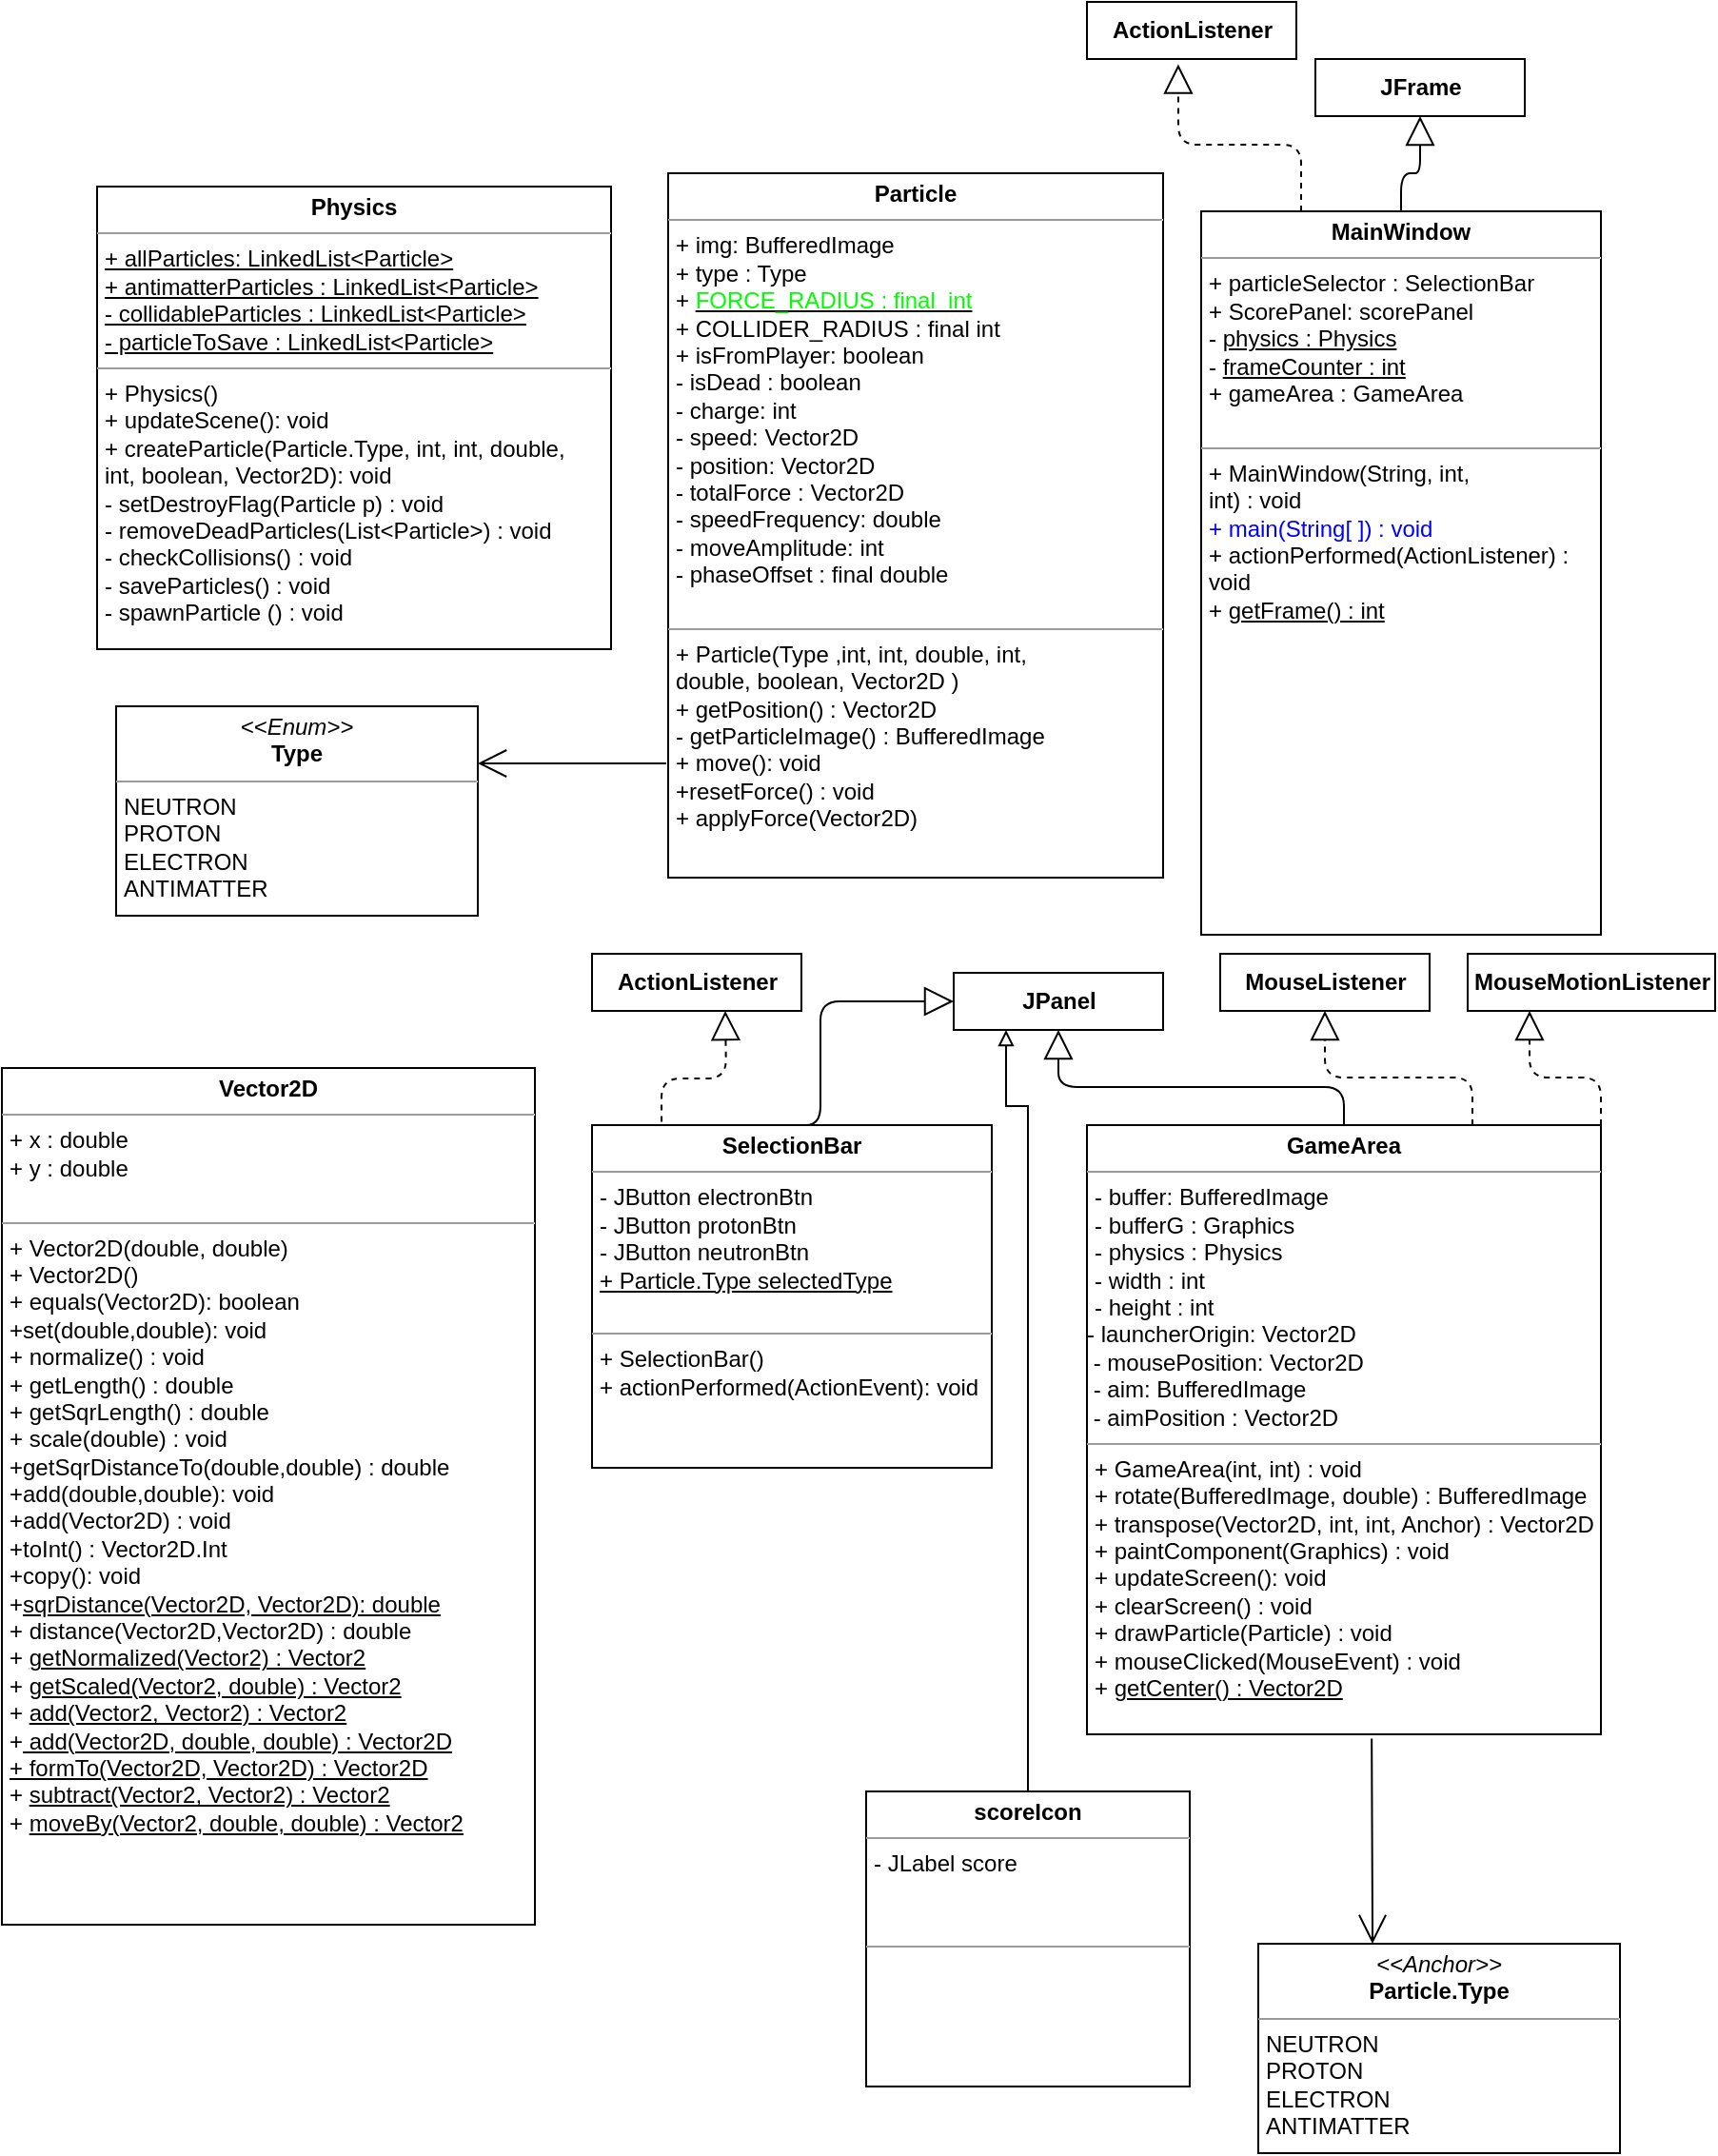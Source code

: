 <mxfile version="17.5.0" type="github">
  <diagram name="Page-1" id="c4acf3e9-155e-7222-9cf6-157b1a14988f">
    <mxGraphModel dx="1865" dy="1716" grid="1" gridSize="10" guides="1" tooltips="1" connect="1" arrows="1" fold="1" page="1" pageScale="1" pageWidth="827" pageHeight="1169" background="none" math="0" shadow="0">
      <root>
        <mxCell id="0" />
        <mxCell id="1" parent="0" />
        <mxCell id="g8GdoXx0Vq0dUcJoJ4yB-1" value="&lt;p style=&quot;margin: 0px ; margin-top: 4px ; text-align: center&quot;&gt;&lt;b&gt;Physics&lt;/b&gt;&lt;/p&gt;&lt;hr size=&quot;1&quot;&gt;&lt;p style=&quot;margin: 0px ; margin-left: 4px&quot;&gt;&lt;u&gt;+ allParticles: LinkedList&amp;lt;Particle&amp;gt;&lt;/u&gt;&lt;/p&gt;&lt;p style=&quot;margin: 0px ; margin-left: 4px&quot;&gt;&lt;u&gt;+ antimatterParticles : LinkedList&amp;lt;Particle&amp;gt;&lt;/u&gt;&lt;/p&gt;&lt;p style=&quot;margin: 0px ; margin-left: 4px&quot;&gt;&lt;u&gt;- collidableParticles : LinkedList&amp;lt;Particle&amp;gt;&lt;/u&gt;&lt;br&gt;&lt;/p&gt;&lt;p style=&quot;margin: 0px ; margin-left: 4px&quot;&gt;&lt;u&gt;- particleToSave : LinkedList&amp;lt;Particle&amp;gt;&lt;/u&gt;&lt;/p&gt;&lt;hr size=&quot;1&quot;&gt;&lt;p style=&quot;margin: 0px ; margin-left: 4px&quot;&gt;+ Physics()&lt;/p&gt;&lt;p style=&quot;margin: 0px ; margin-left: 4px&quot;&gt;+ updateScene(): void&lt;/p&gt;&lt;p style=&quot;margin: 0px 0px 0px 4px&quot;&gt;+ createParticle(Particle.Type, int, int, double,&lt;/p&gt;&lt;p style=&quot;margin: 0px 0px 0px 4px&quot;&gt;int, boolean, Vector2D): void&lt;/p&gt;&lt;p style=&quot;margin: 0px ; margin-left: 4px&quot;&gt;- setDestroyFlag(Particle p) : void&lt;/p&gt;&lt;p style=&quot;margin: 0px ; margin-left: 4px&quot;&gt;- removeDeadParticles(List&amp;lt;Particle&amp;gt;) : void&lt;br&gt;- checkCollisions() : void&lt;/p&gt;&lt;p style=&quot;margin: 0px ; margin-left: 4px&quot;&gt;&lt;span&gt;- saveParticles() : void&lt;/span&gt;&lt;/p&gt;&lt;p style=&quot;margin: 0px ; margin-left: 4px&quot;&gt;&lt;span&gt;- spawnParticle () : void&lt;/span&gt;&lt;/p&gt;" style="verticalAlign=top;align=left;overflow=fill;fontSize=12;fontFamily=Helvetica;html=1;rounded=0;shadow=0;comic=0;labelBackgroundColor=none;strokeWidth=1" parent="1" vertex="1">
          <mxGeometry x="10" y="87" width="270" height="243" as="geometry" />
        </mxCell>
        <mxCell id="g8GdoXx0Vq0dUcJoJ4yB-2" value="&lt;p style=&quot;margin: 4px 0px 0px ; text-align: center ; line-height: 1.2&quot;&gt;&lt;b style=&quot;line-height: 1.2&quot;&gt;Particle&lt;/b&gt;&lt;/p&gt;&lt;hr size=&quot;1&quot;&gt;&lt;p style=&quot;margin: 0px ; margin-left: 4px&quot;&gt;+ img: BufferedImage&lt;/p&gt;&lt;p style=&quot;margin: 0px 0px 0px 4px&quot;&gt;+ type : Type&lt;/p&gt;&lt;p style=&quot;margin: 0px 0px 0px 4px&quot;&gt;+&amp;nbsp;&lt;u&gt;&lt;font color=&quot;#00ff00&quot;&gt;FORCE_RADIUS : final&amp;nbsp; int&lt;/font&gt;&lt;/u&gt;&lt;/p&gt;&lt;p style=&quot;margin: 0px 0px 0px 4px&quot;&gt;+ COLLIDER_RADIUS : final int&lt;/p&gt;&lt;p style=&quot;margin: 0px 0px 0px 4px&quot;&gt;+ isFromPlayer: boolean&lt;/p&gt;&lt;p style=&quot;margin: 0px ; margin-left: 4px&quot;&gt;- isDead : boolean&lt;/p&gt;&lt;p style=&quot;margin: 0px ; margin-left: 4px&quot;&gt;- charge: int&lt;/p&gt;&lt;p style=&quot;margin: 0px ; margin-left: 4px&quot;&gt;- speed: Vector2D&amp;nbsp;&lt;/p&gt;&lt;p style=&quot;margin: 0px ; margin-left: 4px&quot;&gt;- position: Vector2D&lt;/p&gt;&lt;p style=&quot;margin: 0px ; margin-left: 4px&quot;&gt;- totalForce : Vector2D&lt;/p&gt;&lt;p style=&quot;margin: 0px ; margin-left: 4px&quot;&gt;- speedFrequency: double&lt;/p&gt;&lt;p style=&quot;margin: 0px ; margin-left: 4px&quot;&gt;- moveAmplitude: int&lt;/p&gt;&lt;p style=&quot;margin: 0px ; margin-left: 4px&quot;&gt;- phaseOffset : final double&lt;/p&gt;&lt;p style=&quot;margin: 0px ; margin-left: 4px&quot;&gt;&lt;br&gt;&lt;/p&gt;&lt;hr size=&quot;1&quot;&gt;&lt;p style=&quot;margin: 0px ; margin-left: 4px&quot;&gt;+ Particle(Type ,int, int, double, int,&lt;/p&gt;&lt;p style=&quot;margin: 0px ; margin-left: 4px&quot;&gt;&lt;span&gt;double, boolean, Vector2D )&lt;/span&gt;&lt;/p&gt;&lt;p style=&quot;margin: 0px ; margin-left: 4px&quot;&gt;&lt;span&gt;+ getPosition() : Vector2D&lt;/span&gt;&lt;/p&gt;&lt;p style=&quot;margin: 0px ; margin-left: 4px&quot;&gt;&lt;span&gt;- getParticleImage() : BufferedImage&lt;/span&gt;&lt;/p&gt;&lt;p style=&quot;margin: 0px ; margin-left: 4px&quot;&gt;+ move(): void&lt;/p&gt;&lt;p style=&quot;margin: 0px ; margin-left: 4px&quot;&gt;+resetForce() : void&lt;/p&gt;&lt;p style=&quot;margin: 0px ; margin-left: 4px&quot;&gt;+ applyForce(Vector2D)&lt;/p&gt;" style="verticalAlign=top;align=left;overflow=fill;fontSize=12;fontFamily=Helvetica;html=1;rounded=0;shadow=0;comic=0;labelBackgroundColor=none;strokeWidth=1" parent="1" vertex="1">
          <mxGeometry x="310" y="80" width="260" height="370" as="geometry" />
        </mxCell>
        <mxCell id="g8GdoXx0Vq0dUcJoJ4yB-3" style="edgeStyle=orthogonalEdgeStyle;rounded=1;orthogonalLoop=1;jettySize=auto;html=1;exitX=0.5;exitY=0;exitDx=0;exitDy=0;entryX=0.5;entryY=1;entryDx=0;entryDy=0;endArrow=block;endFill=0;strokeWidth=1;endSize=13;" parent="1" source="g8GdoXx0Vq0dUcJoJ4yB-4" target="g8GdoXx0Vq0dUcJoJ4yB-9" edge="1">
          <mxGeometry relative="1" as="geometry" />
        </mxCell>
        <mxCell id="g8GdoXx0Vq0dUcJoJ4yB-4" value="&lt;p style=&quot;margin: 0px ; margin-top: 4px ; text-align: center&quot;&gt;&lt;b&gt;MainWindow&lt;/b&gt;&lt;/p&gt;&lt;hr size=&quot;1&quot;&gt;&lt;p style=&quot;margin: 0px ; margin-left: 4px&quot;&gt;+ particleSelector : SelectionBar&lt;/p&gt;&lt;p style=&quot;margin: 0px ; margin-left: 4px&quot;&gt;+ ScorePanel: scorePanel&amp;nbsp;&lt;/p&gt;&lt;p style=&quot;margin: 0px ; margin-left: 4px&quot;&gt;- &lt;u&gt;physics : Physics&lt;/u&gt;&lt;/p&gt;&lt;p style=&quot;margin: 0px ; margin-left: 4px&quot;&gt;- &lt;u&gt;frameCounter : int&lt;/u&gt;&lt;/p&gt;&lt;p style=&quot;margin: 0px ; margin-left: 4px&quot;&gt;+ gameArea : GameArea&lt;/p&gt;&lt;p style=&quot;margin: 0px ; margin-left: 4px&quot;&gt;&lt;br&gt;&lt;/p&gt;&lt;hr size=&quot;1&quot;&gt;&lt;p style=&quot;margin: 0px ; margin-left: 4px&quot;&gt;+ MainWindow(String, int,&lt;/p&gt;&lt;p style=&quot;margin: 0px ; margin-left: 4px&quot;&gt;int) : void&lt;/p&gt;&lt;p style=&quot;margin: 0px ; margin-left: 4px&quot;&gt;&lt;font color=&quot;#0000ff&quot;&gt;+ main(String[ ]) : void&lt;/font&gt;&lt;/p&gt;&lt;p style=&quot;margin: 0px ; margin-left: 4px&quot;&gt;+ actionPerformed(ActionListener) :&lt;br&gt;void&lt;/p&gt;&lt;p style=&quot;margin: 0px ; margin-left: 4px&quot;&gt;+ &lt;u&gt;getFrame() : int&lt;/u&gt;&lt;/p&gt;" style="verticalAlign=top;align=left;overflow=fill;fontSize=12;fontFamily=Helvetica;html=1;rounded=0;shadow=0;comic=0;labelBackgroundColor=none;strokeWidth=1;labelBorderColor=none;perimeterSpacing=0;glass=0;sketch=0;" parent="1" vertex="1">
          <mxGeometry x="590" y="100" width="210" height="380" as="geometry" />
        </mxCell>
        <mxCell id="g8GdoXx0Vq0dUcJoJ4yB-5" value="&lt;p style=&quot;margin: 0px ; margin-top: 4px ; text-align: center&quot;&gt;&lt;i&gt;&amp;lt;&amp;lt;Enum&amp;gt;&amp;gt;&lt;/i&gt;&lt;br&gt;&lt;b&gt;Type&lt;/b&gt;&lt;/p&gt;&lt;hr size=&quot;1&quot;&gt;&lt;p style=&quot;margin: 0px ; margin-left: 4px&quot;&gt;NEUTRON&lt;/p&gt;&lt;p style=&quot;margin: 0px ; margin-left: 4px&quot;&gt;PROTON&lt;br&gt;ELECTRON&lt;/p&gt;&lt;p style=&quot;margin: 0px ; margin-left: 4px&quot;&gt;ANTIMATTER&lt;/p&gt;" style="verticalAlign=top;align=left;overflow=fill;fontSize=12;fontFamily=Helvetica;html=1;fillColor=#FFFFFF;noLabel=0;enumerate=0;expand=1;" parent="1" vertex="1">
          <mxGeometry x="20" y="360" width="190" height="110" as="geometry" />
        </mxCell>
        <mxCell id="g8GdoXx0Vq0dUcJoJ4yB-6" style="edgeStyle=orthogonalEdgeStyle;rounded=1;orthogonalLoop=1;jettySize=auto;html=1;endSize=0;endArrow=none;endFill=0;startArrow=open;startFill=0;targetPerimeterSpacing=0;startSize=13;orthogonal=1;" parent="1" source="g8GdoXx0Vq0dUcJoJ4yB-5" edge="1">
          <mxGeometry relative="1" as="geometry">
            <Array as="points">
              <mxPoint x="309" y="390" />
            </Array>
            <mxPoint x="540" y="490" as="sourcePoint" />
            <mxPoint x="309" y="390" as="targetPoint" />
          </mxGeometry>
        </mxCell>
        <mxCell id="g8GdoXx0Vq0dUcJoJ4yB-7" style="edgeStyle=orthogonalEdgeStyle;rounded=1;orthogonalLoop=1;jettySize=auto;html=1;exitX=0.75;exitY=0;exitDx=0;exitDy=0;entryX=0.5;entryY=1;entryDx=0;entryDy=0;endArrow=block;endFill=0;endSize=13;strokeWidth=1;dashed=1;" parent="1" source="g8GdoXx0Vq0dUcJoJ4yB-12" target="g8GdoXx0Vq0dUcJoJ4yB-10" edge="1">
          <mxGeometry relative="1" as="geometry" />
        </mxCell>
        <mxCell id="g8GdoXx0Vq0dUcJoJ4yB-8" style="edgeStyle=orthogonalEdgeStyle;rounded=1;orthogonalLoop=1;jettySize=auto;html=1;exitX=0.5;exitY=0;exitDx=0;exitDy=0;endArrow=block;endFill=0;endSize=13;strokeWidth=1;" parent="1" source="g8GdoXx0Vq0dUcJoJ4yB-12" target="g8GdoXx0Vq0dUcJoJ4yB-11" edge="1">
          <mxGeometry relative="1" as="geometry" />
        </mxCell>
        <mxCell id="g8GdoXx0Vq0dUcJoJ4yB-9" value="&lt;b&gt;JFrame&lt;/b&gt;" style="html=1;" parent="1" vertex="1">
          <mxGeometry x="650" y="20" width="110" height="30" as="geometry" />
        </mxCell>
        <mxCell id="g8GdoXx0Vq0dUcJoJ4yB-10" value="&lt;b&gt;MouseListener&lt;/b&gt;" style="html=1;" parent="1" vertex="1">
          <mxGeometry x="600" y="490" width="110" height="30" as="geometry" />
        </mxCell>
        <mxCell id="g8GdoXx0Vq0dUcJoJ4yB-11" value="&lt;b&gt;JPanel&lt;br&gt;&lt;/b&gt;" style="html=1;" parent="1" vertex="1">
          <mxGeometry x="460" y="500" width="110" height="30" as="geometry" />
        </mxCell>
        <mxCell id="g8GdoXx0Vq0dUcJoJ4yB-12" value="&lt;p style=&quot;margin: 0px ; margin-top: 4px ; text-align: center&quot;&gt;&lt;span style=&quot;font-weight: 700&quot;&gt;GameArea&lt;/span&gt;&lt;br&gt;&lt;/p&gt;&lt;hr size=&quot;1&quot;&gt;&lt;p style=&quot;margin: 0px ; margin-left: 4px&quot;&gt;- buffer: BufferedImage&lt;br style=&quot;padding: 0px ; margin: 0px&quot;&gt;- bufferG : Graphics&lt;br style=&quot;padding: 0px ; margin: 0px&quot;&gt;- physics : Physics&lt;br style=&quot;padding: 0px ; margin: 0px&quot;&gt;- width : int&lt;br style=&quot;padding: 0px ; margin: 0px&quot;&gt;- height : int&lt;/p&gt;&lt;div style=&quot;padding: 0px ; margin: 0px&quot;&gt;&lt;div style=&quot;padding: 0px ; margin: 0px&quot;&gt;- launcherOrigin:&amp;nbsp;&lt;span&gt;Vector2D&lt;/span&gt;&lt;/div&gt;&lt;div style=&quot;padding: 0px ; margin: 0px&quot;&gt;&amp;nbsp;- mousePosition:&amp;nbsp;&lt;span&gt;Vector2D&lt;/span&gt;&lt;/div&gt;&lt;div style=&quot;padding: 0px ; margin: 0px&quot;&gt;&amp;nbsp;- aim:&amp;nbsp;&lt;span&gt;BufferedImage&lt;/span&gt;&lt;/div&gt;&lt;div style=&quot;padding: 0px ; margin: 0px&quot;&gt;&amp;nbsp;- aimPosition :&amp;nbsp;&lt;span&gt;Vector2D&lt;/span&gt;&lt;/div&gt;&lt;/div&gt;&lt;hr size=&quot;1&quot;&gt;&lt;p style=&quot;margin: 0px ; margin-left: 4px&quot;&gt;+ GameArea(int, int) : void&lt;/p&gt;&lt;p style=&quot;margin: 0px ; margin-left: 4px&quot;&gt;+ rotate(BufferedImage, double) : BufferedImage&lt;/p&gt;&lt;p style=&quot;margin: 0px ; margin-left: 4px&quot;&gt;+ transpose(Vector2D, int, int, Anchor) : Vector2D&lt;br style=&quot;padding: 0px ; margin: 0px&quot;&gt;+ paintComponent(Graphics) : void&lt;br style=&quot;padding: 0px ; margin: 0px&quot;&gt;+ updateScreen(): void&lt;br style=&quot;padding: 0px ; margin: 0px&quot;&gt;+ clearScreen() : void&lt;br style=&quot;padding: 0px ; margin: 0px&quot;&gt;+ drawParticle(Particle) : void&lt;br style=&quot;padding: 0px ; margin: 0px&quot;&gt;+ mouseClicked(MouseEvent) : void&lt;br&gt;&lt;/p&gt;&lt;p style=&quot;margin: 0px ; margin-left: 4px&quot;&gt;+ &lt;u&gt;getCenter() : Vector2D&lt;/u&gt;&lt;/p&gt;&lt;p style=&quot;margin: 0px ; margin-left: 4px&quot;&gt;&lt;br&gt;&lt;/p&gt;" style="verticalAlign=top;align=left;overflow=fill;fontSize=12;fontFamily=Helvetica;html=1;rounded=0;shadow=0;comic=0;labelBackgroundColor=none;strokeWidth=1" parent="1" vertex="1">
          <mxGeometry x="530" y="580" width="270" height="320" as="geometry" />
        </mxCell>
        <mxCell id="g8GdoXx0Vq0dUcJoJ4yB-13" value="&lt;p style=&quot;margin: 0px ; margin-top: 4px ; text-align: center&quot;&gt;&lt;span style=&quot;font-weight: 700&quot;&gt;SelectionBar&lt;/span&gt;&lt;br&gt;&lt;/p&gt;&lt;hr size=&quot;1&quot;&gt;&lt;p style=&quot;margin: 0px ; margin-left: 4px&quot;&gt;- JButton electronBtn&lt;/p&gt;&lt;p style=&quot;margin: 0px ; margin-left: 4px&quot;&gt;- JButton protonBtn&lt;/p&gt;&lt;p style=&quot;margin: 0px ; margin-left: 4px&quot;&gt;- JButton neutronBtn&lt;/p&gt;&lt;p style=&quot;margin: 0px ; margin-left: 4px&quot;&gt;&lt;span&gt;&lt;u&gt;+ Particle.Type selectedType&lt;/u&gt;&lt;/span&gt;&lt;/p&gt;&lt;div style=&quot;padding: 0px ; margin: 0px&quot;&gt;&lt;br style=&quot;padding: 0px ; margin: 0px&quot;&gt;&lt;/div&gt;&lt;hr size=&quot;1&quot;&gt;&lt;p style=&quot;margin: 0px ; margin-left: 4px&quot;&gt;+ SelectionBar()&lt;/p&gt;&lt;p style=&quot;margin: 0px ; margin-left: 4px&quot;&gt;+ actionPerformed(ActionEvent): void&lt;/p&gt;" style="verticalAlign=top;align=left;overflow=fill;fontSize=12;fontFamily=Helvetica;html=1;rounded=0;shadow=0;comic=0;labelBackgroundColor=none;strokeWidth=1" parent="1" vertex="1">
          <mxGeometry x="270" y="580" width="210" height="180" as="geometry" />
        </mxCell>
        <mxCell id="g8GdoXx0Vq0dUcJoJ4yB-14" style="edgeStyle=orthogonalEdgeStyle;rounded=1;orthogonalLoop=1;jettySize=auto;html=1;exitX=0.5;exitY=0;exitDx=0;exitDy=0;endArrow=block;endFill=0;endSize=13;strokeWidth=1;entryX=0;entryY=0.5;entryDx=0;entryDy=0;" parent="1" source="g8GdoXx0Vq0dUcJoJ4yB-13" target="g8GdoXx0Vq0dUcJoJ4yB-11" edge="1">
          <mxGeometry relative="1" as="geometry">
            <mxPoint x="665" y="590" as="sourcePoint" />
            <mxPoint x="525" y="540" as="targetPoint" />
            <Array as="points">
              <mxPoint x="390" y="580" />
              <mxPoint x="390" y="515" />
            </Array>
          </mxGeometry>
        </mxCell>
        <mxCell id="g8GdoXx0Vq0dUcJoJ4yB-15" value="&lt;p style=&quot;margin: 0px ; margin-top: 4px ; text-align: center&quot;&gt;&lt;span style=&quot;font-weight: 700&quot;&gt;Vector2D&lt;/span&gt;&lt;br&gt;&lt;/p&gt;&lt;hr size=&quot;1&quot;&gt;&lt;p style=&quot;margin: 0px ; margin-left: 4px&quot;&gt;+ x : double&lt;/p&gt;&lt;p style=&quot;margin: 0px ; margin-left: 4px&quot;&gt;+ y : double&lt;/p&gt;&lt;div style=&quot;padding: 0px ; margin: 0px&quot;&gt;&lt;br style=&quot;padding: 0px ; margin: 0px&quot;&gt;&lt;/div&gt;&lt;hr size=&quot;1&quot;&gt;&lt;p style=&quot;margin: 0px ; margin-left: 4px&quot;&gt;+ Vector2D(double, double)&lt;/p&gt;&lt;p style=&quot;margin: 0px ; margin-left: 4px&quot;&gt;+ Vector2D()&lt;br&gt;&lt;/p&gt;&lt;p style=&quot;margin: 0px ; margin-left: 4px&quot;&gt;+ equals(Vector2D): boolean&lt;/p&gt;&lt;p style=&quot;margin: 0px ; margin-left: 4px&quot;&gt;+set(double,double): void&lt;/p&gt;&lt;p style=&quot;margin: 0px ; margin-left: 4px&quot;&gt;+ normalize() : void&lt;/p&gt;&lt;p style=&quot;margin: 0px ; margin-left: 4px&quot;&gt;+ getLength() : double&lt;/p&gt;&lt;p style=&quot;margin: 0px ; margin-left: 4px&quot;&gt;+ getSqrLength() : double&lt;/p&gt;&lt;p style=&quot;margin: 0px ; margin-left: 4px&quot;&gt;+ scale(double) : void&lt;/p&gt;&lt;p style=&quot;margin: 0px ; margin-left: 4px&quot;&gt;+getSqrDistanceTo(double,double) : double&amp;nbsp;&lt;/p&gt;&lt;p style=&quot;margin: 0px ; margin-left: 4px&quot;&gt;+add(double,double): void&lt;/p&gt;&lt;p style=&quot;margin: 0px ; margin-left: 4px&quot;&gt;+add(Vector2D) : void&lt;/p&gt;&lt;p style=&quot;margin: 0px ; margin-left: 4px&quot;&gt;+toInt() : Vector2D.Int&lt;/p&gt;&lt;p style=&quot;margin: 0px ; margin-left: 4px&quot;&gt;+copy(): void&lt;/p&gt;&lt;p style=&quot;margin: 0px ; margin-left: 4px&quot;&gt;+&lt;u&gt;sqrDistance(Vector2D, Vector2D): double&lt;/u&gt;&lt;/p&gt;&lt;p style=&quot;margin: 0px ; margin-left: 4px&quot;&gt;+ distance(Vector2D,Vector2D) : double&lt;/p&gt;&lt;p style=&quot;margin: 0px ; margin-left: 4px&quot;&gt;+ &lt;u&gt;getNormalized(Vector2) : Vector2&lt;/u&gt;&lt;/p&gt;&lt;p style=&quot;margin: 0px ; margin-left: 4px&quot;&gt;+ &lt;u&gt;getScaled(Vector2, double) : Vector2&lt;/u&gt;&lt;/p&gt;&lt;p style=&quot;margin: 0px ; margin-left: 4px&quot;&gt;+&amp;nbsp;&lt;u&gt;add(Vector2, Vector2) : Vector2&lt;/u&gt;&lt;u&gt;&lt;br&gt;&lt;/u&gt;&lt;/p&gt;&lt;p style=&quot;margin: 0px ; margin-left: 4px&quot;&gt;+&lt;u&gt; add(Vector2D, double, double) : Vector2D&lt;/u&gt;&lt;/p&gt;&lt;p style=&quot;margin: 0px ; margin-left: 4px&quot;&gt;&lt;u&gt;+ formTo(Vector2D, Vector2D) : Vector2D&lt;/u&gt;&lt;/p&gt;&lt;p style=&quot;margin: 0px ; margin-left: 4px&quot;&gt;+&amp;nbsp;&lt;u&gt;subtract(Vector2, Vector2) : Vector2&lt;/u&gt;&lt;u&gt;&lt;br&gt;&lt;/u&gt;&lt;/p&gt;&lt;p style=&quot;margin: 0px ; margin-left: 4px&quot;&gt;+&amp;nbsp;&lt;u&gt;moveBy(Vector2, double, double) : Vector2&lt;/u&gt;&lt;br&gt;&lt;/p&gt;" style="verticalAlign=top;align=left;overflow=fill;fontSize=12;fontFamily=Helvetica;html=1;rounded=0;shadow=0;comic=0;labelBackgroundColor=none;strokeWidth=1" parent="1" vertex="1">
          <mxGeometry x="-40" y="550" width="280" height="450" as="geometry" />
        </mxCell>
        <mxCell id="upYhmffT_i3gStX0wHQ3-1" style="edgeStyle=orthogonalEdgeStyle;rounded=0;orthogonalLoop=1;jettySize=auto;html=1;exitX=0.5;exitY=0;exitDx=0;exitDy=0;entryX=0.25;entryY=1;entryDx=0;entryDy=0;endArrow=block;endFill=0;" parent="1" source="60L3q6I2cUSp0BgzVtdI-22" target="g8GdoXx0Vq0dUcJoJ4yB-11" edge="1">
          <mxGeometry relative="1" as="geometry">
            <Array as="points">
              <mxPoint x="499" y="570" />
              <mxPoint x="488" y="570" />
            </Array>
          </mxGeometry>
        </mxCell>
        <mxCell id="60L3q6I2cUSp0BgzVtdI-22" value="&lt;p style=&quot;margin: 0px ; margin-top: 4px ; text-align: center&quot;&gt;&lt;b&gt;scoreIcon&lt;/b&gt;&lt;/p&gt;&lt;hr size=&quot;1&quot;&gt;&lt;p style=&quot;margin: 0px ; margin-left: 4px&quot;&gt;- JLabel score&lt;/p&gt;&lt;p style=&quot;margin: 0px ; margin-left: 4px&quot;&gt;&lt;br&gt;&lt;/p&gt;&lt;div style=&quot;padding: 0px ; margin: 0px&quot;&gt;&lt;br style=&quot;padding: 0px ; margin: 0px&quot;&gt;&lt;/div&gt;&lt;hr size=&quot;1&quot;&gt;&lt;p style=&quot;margin: 0px ; margin-left: 4px&quot;&gt;&lt;br&gt;&lt;/p&gt;" style="verticalAlign=top;align=left;overflow=fill;fontSize=12;fontFamily=Helvetica;html=1;rounded=0;shadow=0;comic=0;labelBackgroundColor=none;strokeWidth=1" parent="1" vertex="1">
          <mxGeometry x="414" y="930" width="170" height="155" as="geometry" />
        </mxCell>
        <mxCell id="NWh__X1_cvJCV7QlnQFs-2" value="&lt;p style=&quot;margin: 0px ; margin-top: 4px ; text-align: center&quot;&gt;&lt;i&gt;&amp;lt;&amp;lt;Anchor&amp;gt;&amp;gt;&lt;/i&gt;&lt;br&gt;&lt;b&gt;Particle.Type&lt;/b&gt;&lt;/p&gt;&lt;hr size=&quot;1&quot;&gt;&lt;p style=&quot;margin: 0px ; margin-left: 4px&quot;&gt;NEUTRON&lt;/p&gt;&lt;p style=&quot;margin: 0px ; margin-left: 4px&quot;&gt;PROTON&lt;br&gt;ELECTRON&lt;/p&gt;&lt;p style=&quot;margin: 0px ; margin-left: 4px&quot;&gt;ANTIMATTER&lt;/p&gt;" style="verticalAlign=top;align=left;overflow=fill;fontSize=12;fontFamily=Helvetica;html=1;fillColor=#FFFFFF;noLabel=0;enumerate=0;expand=1;" vertex="1" parent="1">
          <mxGeometry x="620" y="1010" width="190" height="110" as="geometry" />
        </mxCell>
        <mxCell id="NWh__X1_cvJCV7QlnQFs-4" style="edgeStyle=orthogonalEdgeStyle;rounded=1;orthogonalLoop=1;jettySize=auto;html=1;endSize=0;endArrow=none;endFill=0;startArrow=open;startFill=0;targetPerimeterSpacing=0;startSize=13;orthogonal=1;entryX=0.554;entryY=1.007;entryDx=0;entryDy=0;entryPerimeter=0;" edge="1" parent="1" source="NWh__X1_cvJCV7QlnQFs-2" target="g8GdoXx0Vq0dUcJoJ4yB-12">
          <mxGeometry relative="1" as="geometry">
            <Array as="points">
              <mxPoint x="680" y="1000" />
              <mxPoint x="680" y="1000" />
            </Array>
            <mxPoint x="690" y="990" as="sourcePoint" />
            <mxPoint x="754.5" y="970" as="targetPoint" />
          </mxGeometry>
        </mxCell>
        <mxCell id="NWh__X1_cvJCV7QlnQFs-6" style="edgeStyle=orthogonalEdgeStyle;rounded=1;orthogonalLoop=1;jettySize=auto;html=1;exitX=0.174;exitY=-0.01;exitDx=0;exitDy=0;endArrow=block;endFill=0;endSize=13;strokeWidth=1;dashed=1;exitPerimeter=0;" edge="1" parent="1" source="g8GdoXx0Vq0dUcJoJ4yB-13">
          <mxGeometry relative="1" as="geometry">
            <mxPoint x="367.5" y="560" as="sourcePoint" />
            <mxPoint x="340" y="520" as="targetPoint" />
          </mxGeometry>
        </mxCell>
        <mxCell id="NWh__X1_cvJCV7QlnQFs-7" value="&lt;b&gt;ActionListener&lt;/b&gt;" style="html=1;" vertex="1" parent="1">
          <mxGeometry x="270" y="490" width="110" height="30" as="geometry" />
        </mxCell>
        <mxCell id="NWh__X1_cvJCV7QlnQFs-8" value="&lt;b&gt;MouseMotionListener&lt;/b&gt;" style="html=1;" vertex="1" parent="1">
          <mxGeometry x="730" y="490" width="130" height="30" as="geometry" />
        </mxCell>
        <mxCell id="NWh__X1_cvJCV7QlnQFs-9" style="edgeStyle=orthogonalEdgeStyle;rounded=1;orthogonalLoop=1;jettySize=auto;html=1;exitX=1;exitY=0;exitDx=0;exitDy=0;entryX=0.25;entryY=1;entryDx=0;entryDy=0;endArrow=block;endFill=0;endSize=13;strokeWidth=1;dashed=1;" edge="1" parent="1" source="g8GdoXx0Vq0dUcJoJ4yB-12" target="NWh__X1_cvJCV7QlnQFs-8">
          <mxGeometry relative="1" as="geometry">
            <mxPoint x="827.5" y="570" as="sourcePoint" />
            <mxPoint x="750" y="510" as="targetPoint" />
          </mxGeometry>
        </mxCell>
        <mxCell id="NWh__X1_cvJCV7QlnQFs-10" style="edgeStyle=orthogonalEdgeStyle;rounded=1;orthogonalLoop=1;jettySize=auto;html=1;entryX=0.436;entryY=1.093;entryDx=0;entryDy=0;endArrow=block;endFill=0;endSize=13;strokeWidth=1;dashed=1;exitX=0.25;exitY=0;exitDx=0;exitDy=0;entryPerimeter=0;" edge="1" parent="1" source="g8GdoXx0Vq0dUcJoJ4yB-4" target="NWh__X1_cvJCV7QlnQFs-11">
          <mxGeometry relative="1" as="geometry">
            <mxPoint x="667.5" y="80" as="sourcePoint" />
            <mxPoint x="590" y="20" as="targetPoint" />
          </mxGeometry>
        </mxCell>
        <mxCell id="NWh__X1_cvJCV7QlnQFs-11" value="&lt;b&gt;ActionListener&lt;/b&gt;" style="html=1;" vertex="1" parent="1">
          <mxGeometry x="530" y="-10" width="110" height="30" as="geometry" />
        </mxCell>
      </root>
    </mxGraphModel>
  </diagram>
</mxfile>
